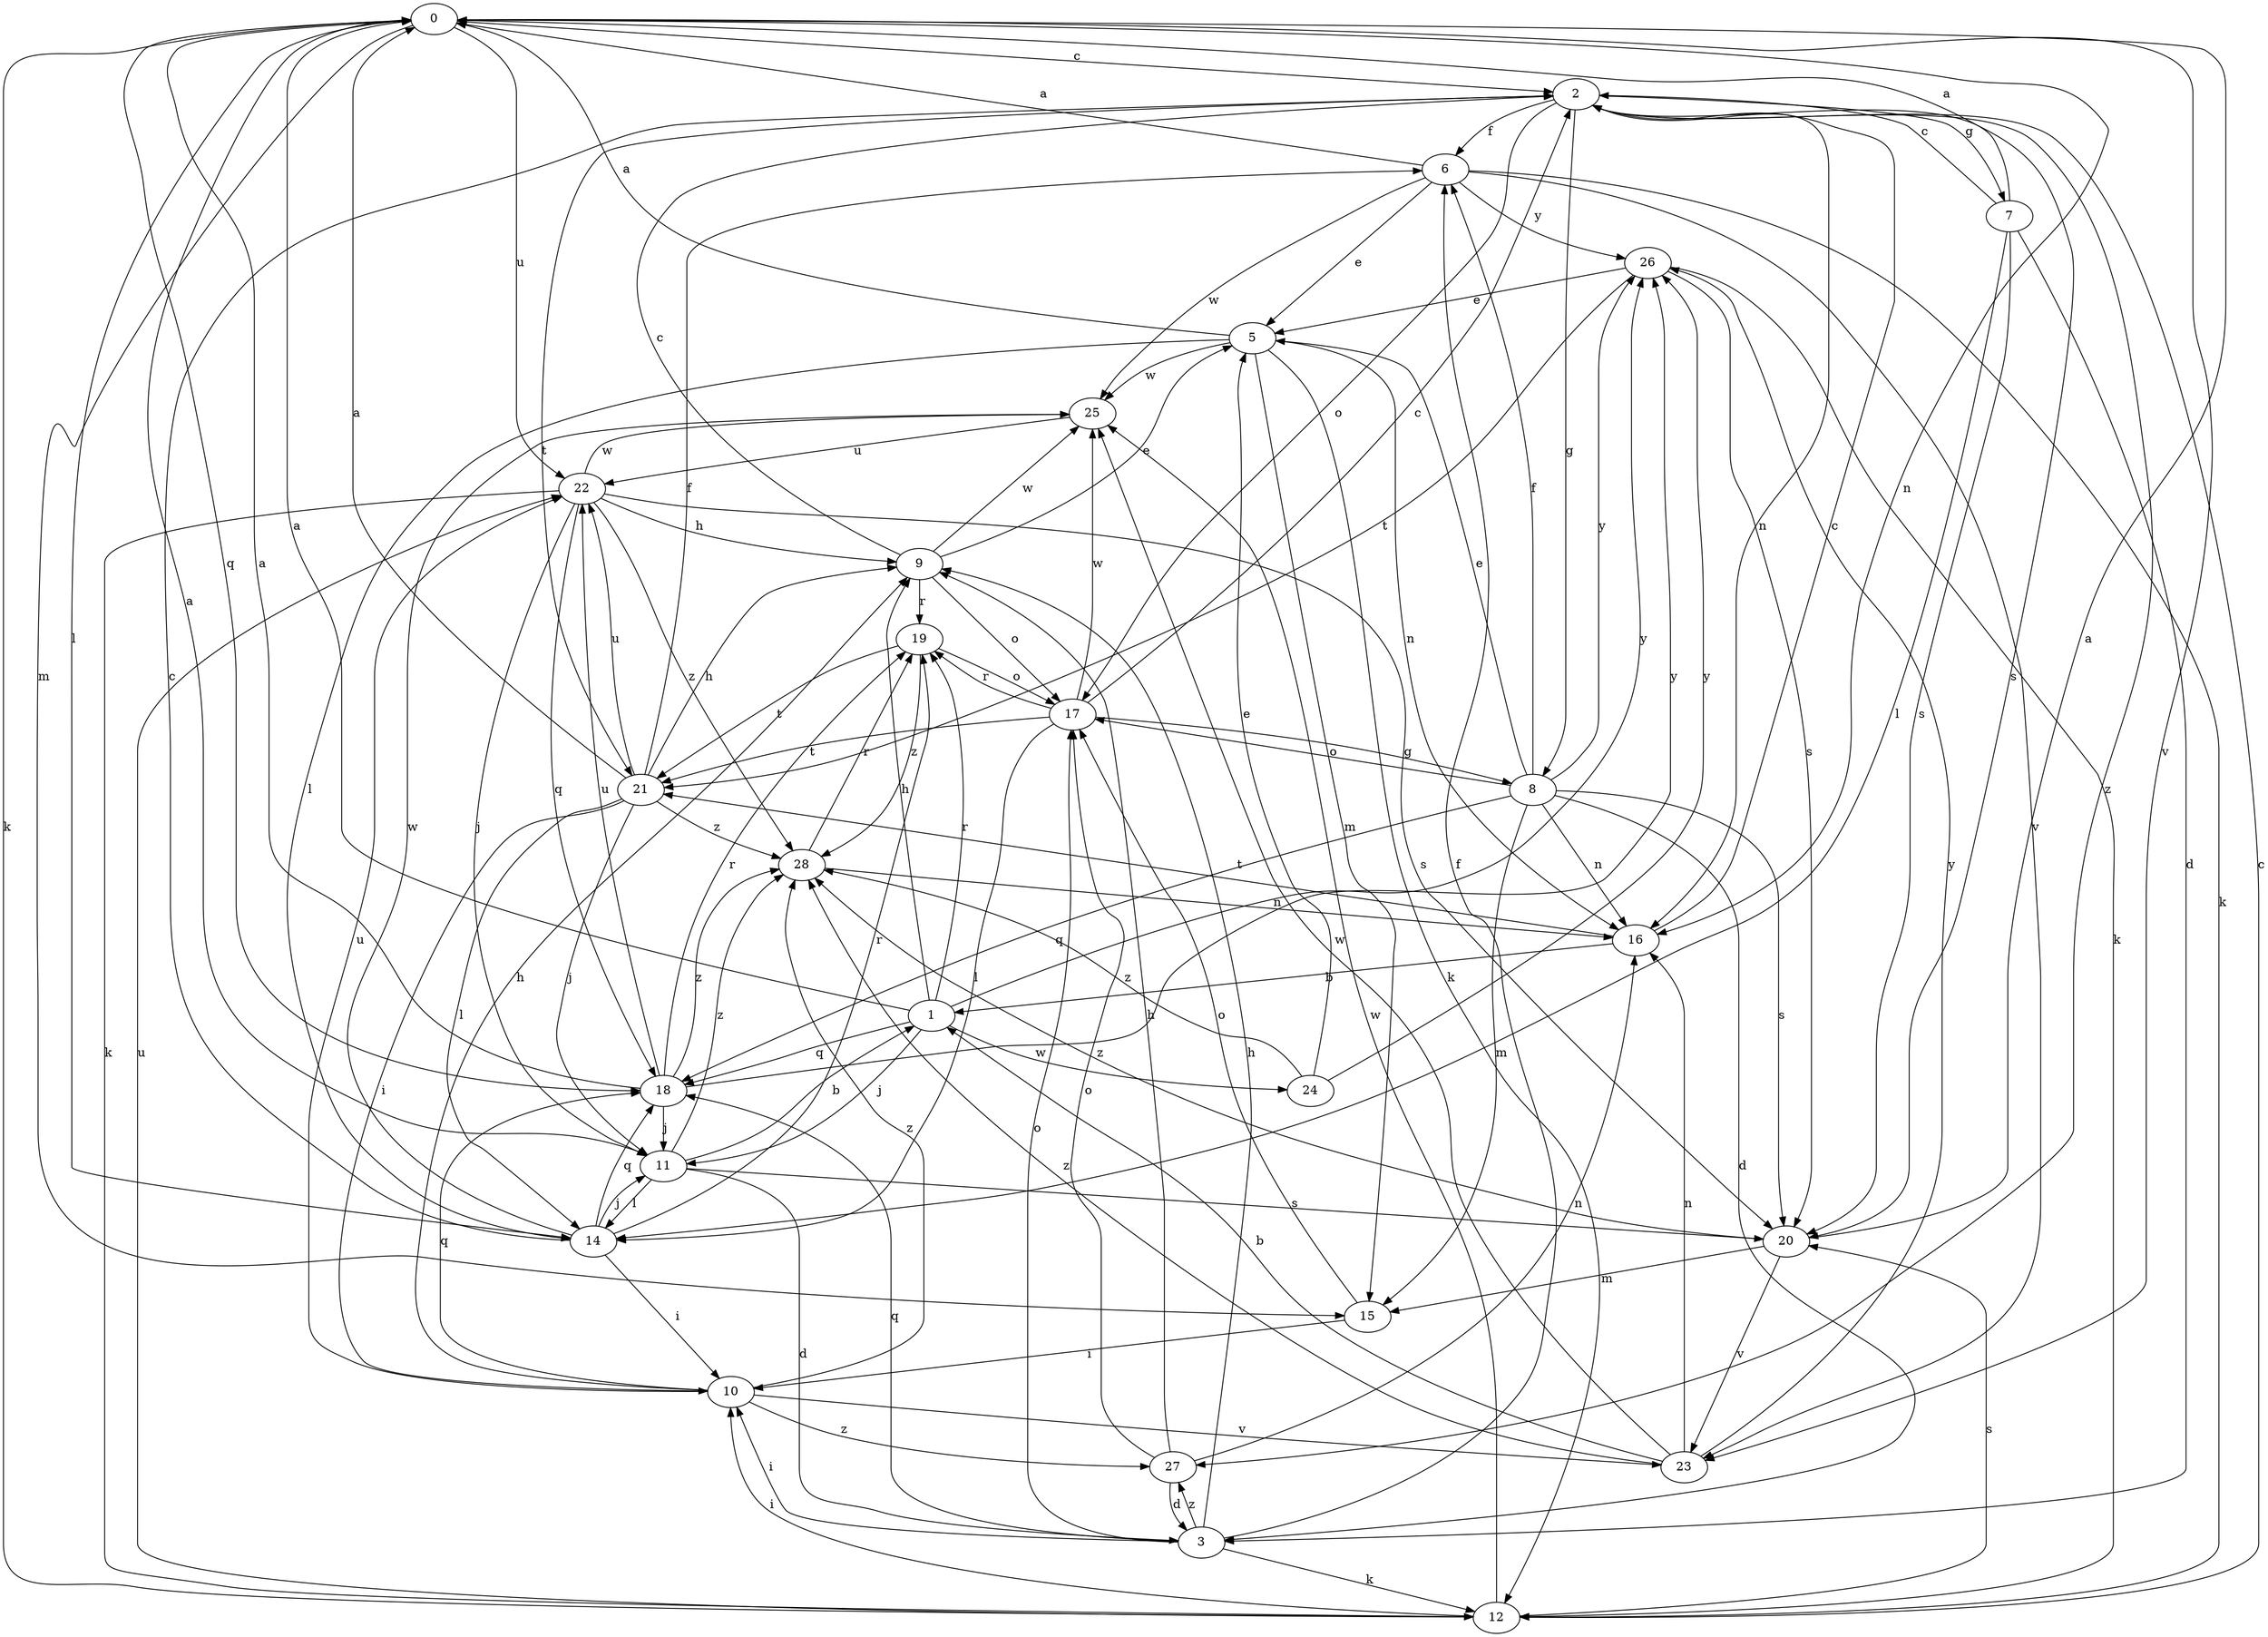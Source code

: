 strict digraph  {
0;
1;
2;
3;
5;
6;
7;
8;
9;
10;
11;
12;
14;
15;
16;
17;
18;
19;
20;
21;
22;
23;
24;
25;
26;
27;
28;
0 -> 2  [label=c];
0 -> 12  [label=k];
0 -> 14  [label=l];
0 -> 15  [label=m];
0 -> 16  [label=n];
0 -> 18  [label=q];
0 -> 22  [label=u];
0 -> 23  [label=v];
1 -> 0  [label=a];
1 -> 9  [label=h];
1 -> 11  [label=j];
1 -> 18  [label=q];
1 -> 19  [label=r];
1 -> 24  [label=w];
1 -> 26  [label=y];
2 -> 6  [label=f];
2 -> 7  [label=g];
2 -> 8  [label=g];
2 -> 16  [label=n];
2 -> 17  [label=o];
2 -> 20  [label=s];
2 -> 21  [label=t];
2 -> 27  [label=z];
3 -> 6  [label=f];
3 -> 9  [label=h];
3 -> 10  [label=i];
3 -> 12  [label=k];
3 -> 17  [label=o];
3 -> 18  [label=q];
3 -> 27  [label=z];
5 -> 0  [label=a];
5 -> 12  [label=k];
5 -> 14  [label=l];
5 -> 15  [label=m];
5 -> 16  [label=n];
5 -> 25  [label=w];
6 -> 0  [label=a];
6 -> 5  [label=e];
6 -> 12  [label=k];
6 -> 23  [label=v];
6 -> 25  [label=w];
6 -> 26  [label=y];
7 -> 0  [label=a];
7 -> 2  [label=c];
7 -> 3  [label=d];
7 -> 14  [label=l];
7 -> 20  [label=s];
8 -> 3  [label=d];
8 -> 5  [label=e];
8 -> 6  [label=f];
8 -> 15  [label=m];
8 -> 16  [label=n];
8 -> 17  [label=o];
8 -> 18  [label=q];
8 -> 20  [label=s];
8 -> 26  [label=y];
9 -> 2  [label=c];
9 -> 5  [label=e];
9 -> 17  [label=o];
9 -> 19  [label=r];
9 -> 25  [label=w];
10 -> 9  [label=h];
10 -> 18  [label=q];
10 -> 22  [label=u];
10 -> 23  [label=v];
10 -> 27  [label=z];
10 -> 28  [label=z];
11 -> 0  [label=a];
11 -> 1  [label=b];
11 -> 3  [label=d];
11 -> 14  [label=l];
11 -> 20  [label=s];
11 -> 28  [label=z];
12 -> 2  [label=c];
12 -> 10  [label=i];
12 -> 20  [label=s];
12 -> 22  [label=u];
12 -> 25  [label=w];
14 -> 2  [label=c];
14 -> 10  [label=i];
14 -> 11  [label=j];
14 -> 18  [label=q];
14 -> 19  [label=r];
14 -> 25  [label=w];
15 -> 10  [label=i];
15 -> 17  [label=o];
16 -> 1  [label=b];
16 -> 2  [label=c];
16 -> 21  [label=t];
17 -> 2  [label=c];
17 -> 8  [label=g];
17 -> 14  [label=l];
17 -> 19  [label=r];
17 -> 21  [label=t];
17 -> 25  [label=w];
18 -> 0  [label=a];
18 -> 11  [label=j];
18 -> 19  [label=r];
18 -> 22  [label=u];
18 -> 26  [label=y];
18 -> 28  [label=z];
19 -> 17  [label=o];
19 -> 21  [label=t];
19 -> 28  [label=z];
20 -> 0  [label=a];
20 -> 15  [label=m];
20 -> 23  [label=v];
20 -> 28  [label=z];
21 -> 0  [label=a];
21 -> 6  [label=f];
21 -> 9  [label=h];
21 -> 10  [label=i];
21 -> 11  [label=j];
21 -> 14  [label=l];
21 -> 22  [label=u];
21 -> 28  [label=z];
22 -> 9  [label=h];
22 -> 11  [label=j];
22 -> 12  [label=k];
22 -> 18  [label=q];
22 -> 20  [label=s];
22 -> 25  [label=w];
22 -> 28  [label=z];
23 -> 1  [label=b];
23 -> 16  [label=n];
23 -> 25  [label=w];
23 -> 26  [label=y];
23 -> 28  [label=z];
24 -> 5  [label=e];
24 -> 26  [label=y];
24 -> 28  [label=z];
25 -> 22  [label=u];
26 -> 5  [label=e];
26 -> 12  [label=k];
26 -> 20  [label=s];
26 -> 21  [label=t];
27 -> 3  [label=d];
27 -> 9  [label=h];
27 -> 16  [label=n];
27 -> 17  [label=o];
28 -> 16  [label=n];
28 -> 19  [label=r];
}
